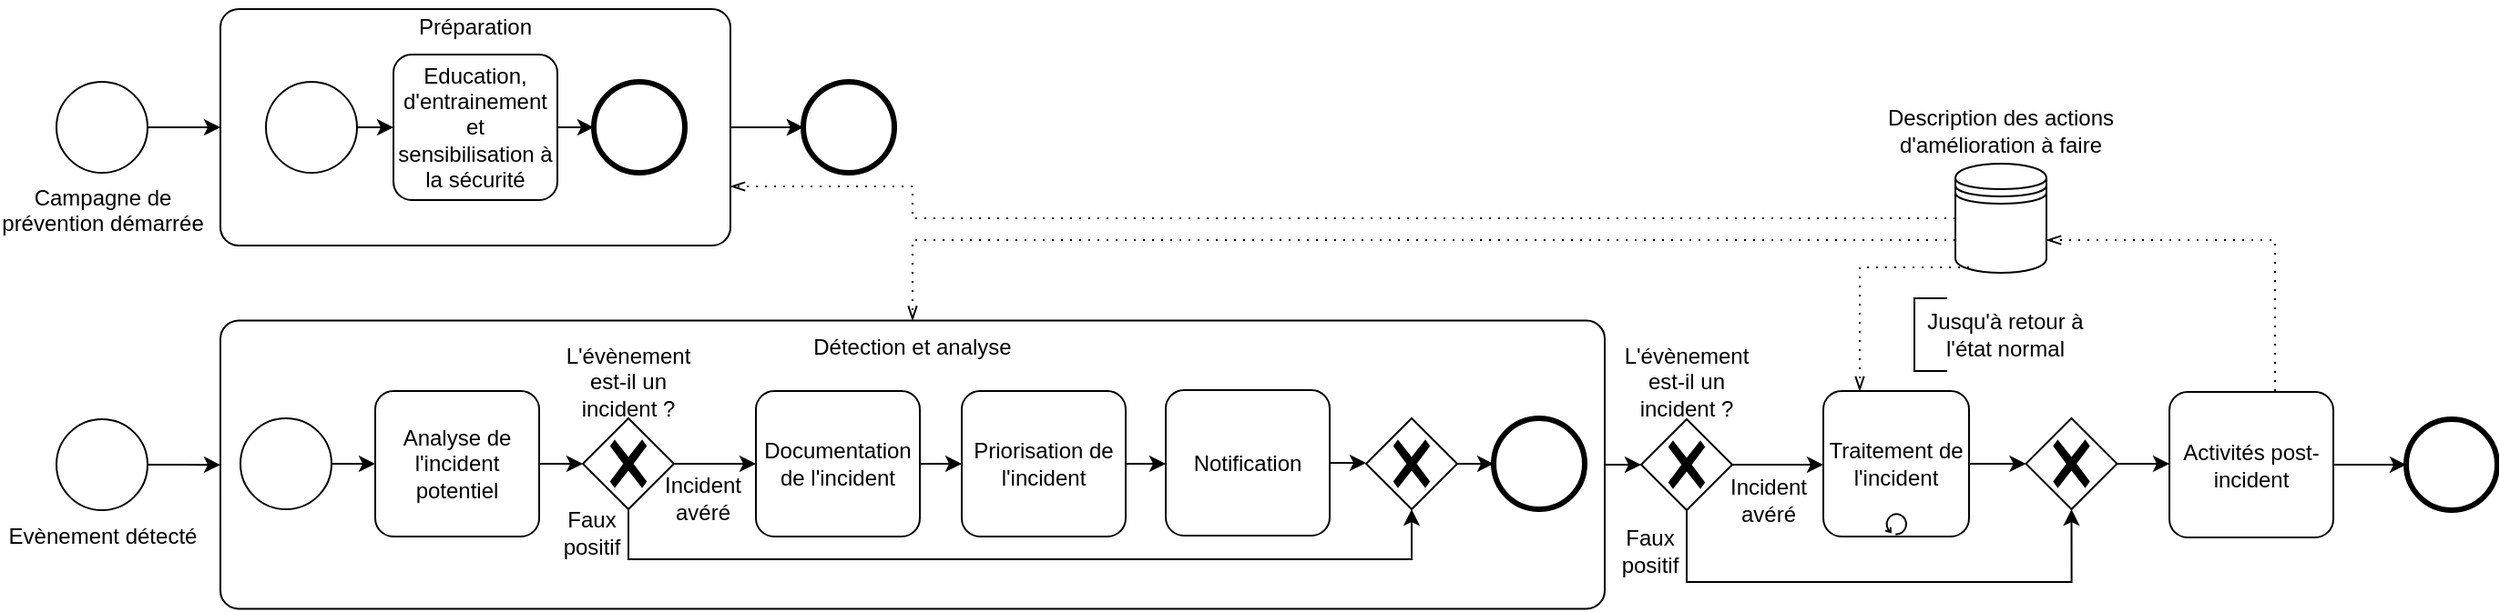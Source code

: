 <mxfile version="21.4.0" type="github">
  <diagram id="uX0c-UHxzICFUiosJeX8" name="Page-2">
    <mxGraphModel dx="1433" dy="794" grid="1" gridSize="10" guides="1" tooltips="1" connect="1" arrows="1" fold="1" page="1" pageScale="1" pageWidth="850" pageHeight="1100" math="0" shadow="0">
      <root>
        <mxCell id="0" />
        <mxCell id="1" parent="0" />
        <mxCell id="sV2OfMHCmcn57ELJpI-B-1" style="edgeStyle=orthogonalEdgeStyle;rounded=0;orthogonalLoop=1;jettySize=auto;html=1;exitX=1;exitY=0.5;exitDx=0;exitDy=0;exitPerimeter=0;entryX=0;entryY=0.5;entryDx=0;entryDy=0;entryPerimeter=0;" parent="1" source="sV2OfMHCmcn57ELJpI-B-2" target="sV2OfMHCmcn57ELJpI-B-36" edge="1">
          <mxGeometry relative="1" as="geometry" />
        </mxCell>
        <mxCell id="sV2OfMHCmcn57ELJpI-B-2" value="" style="points=[[0.25,0,0],[0.5,0,0],[0.75,0,0],[1,0.25,0],[1,0.5,0],[1,0.75,0],[0.75,1,0],[0.5,1,0],[0.25,1,0],[0,0.75,0],[0,0.5,0],[0,0.25,0]];shape=mxgraph.bpmn.task;whiteSpace=wrap;rectStyle=rounded;size=10;html=1;container=0;expand=0;collapsible=0;taskMarker=abstract;" parent="1" vertex="1">
          <mxGeometry x="400" y="516.31" width="760" height="158.38" as="geometry" />
        </mxCell>
        <mxCell id="sV2OfMHCmcn57ELJpI-B-3" style="edgeStyle=orthogonalEdgeStyle;rounded=0;orthogonalLoop=1;jettySize=auto;html=1;exitX=1;exitY=0.5;exitDx=0;exitDy=0;exitPerimeter=0;entryX=0;entryY=0.75;entryDx=0;entryDy=0;entryPerimeter=0;" parent="1" source="sV2OfMHCmcn57ELJpI-B-4" edge="1">
          <mxGeometry relative="1" as="geometry">
            <mxPoint x="400" y="595.595" as="targetPoint" />
          </mxGeometry>
        </mxCell>
        <mxCell id="sV2OfMHCmcn57ELJpI-B-4" value="Evènement détecté" style="points=[[0.145,0.145,0],[0.5,0,0],[0.855,0.145,0],[1,0.5,0],[0.855,0.855,0],[0.5,1,0],[0.145,0.855,0],[0,0.5,0]];shape=mxgraph.bpmn.event;html=1;verticalLabelPosition=bottom;labelBackgroundColor=#ffffff;verticalAlign=top;align=center;perimeter=ellipsePerimeter;outlineConnect=0;aspect=fixed;outline=standard;symbol=general;" parent="1" vertex="1">
          <mxGeometry x="310" y="570.5" width="50" height="50" as="geometry" />
        </mxCell>
        <mxCell id="U2s3MVcaqmsw1VMYz-vy-2" style="edgeStyle=orthogonalEdgeStyle;rounded=0;orthogonalLoop=1;jettySize=auto;html=1;exitX=1;exitY=0.5;exitDx=0;exitDy=0;exitPerimeter=0;entryX=0;entryY=0.5;entryDx=0;entryDy=0;entryPerimeter=0;" parent="1" source="sV2OfMHCmcn57ELJpI-B-6" target="sV2OfMHCmcn57ELJpI-B-8" edge="1">
          <mxGeometry relative="1" as="geometry" />
        </mxCell>
        <mxCell id="sV2OfMHCmcn57ELJpI-B-6" value="Campagne de&lt;br&gt;prévention démarrée" style="points=[[0.145,0.145,0],[0.5,0,0],[0.855,0.145,0],[1,0.5,0],[0.855,0.855,0],[0.5,1,0],[0.145,0.855,0],[0,0.5,0]];shape=mxgraph.bpmn.event;html=1;verticalLabelPosition=bottom;labelBackgroundColor=#ffffff;verticalAlign=top;align=center;perimeter=ellipsePerimeter;outlineConnect=0;aspect=fixed;outline=standard;symbol=general;" parent="1" vertex="1">
          <mxGeometry x="310" y="385" width="50" height="50" as="geometry" />
        </mxCell>
        <mxCell id="sV2OfMHCmcn57ELJpI-B-7" style="edgeStyle=orthogonalEdgeStyle;rounded=0;orthogonalLoop=1;jettySize=auto;html=1;exitX=1;exitY=0.5;exitDx=0;exitDy=0;exitPerimeter=0;entryX=0;entryY=0.5;entryDx=0;entryDy=0;entryPerimeter=0;" parent="1" source="sV2OfMHCmcn57ELJpI-B-8" target="sV2OfMHCmcn57ELJpI-B-14" edge="1">
          <mxGeometry relative="1" as="geometry" />
        </mxCell>
        <mxCell id="U2s3MVcaqmsw1VMYz-vy-1" value="" style="edgeStyle=orthogonalEdgeStyle;rounded=0;orthogonalLoop=1;jettySize=auto;html=1;" parent="1" source="sV2OfMHCmcn57ELJpI-B-8" target="sV2OfMHCmcn57ELJpI-B-14" edge="1">
          <mxGeometry relative="1" as="geometry" />
        </mxCell>
        <mxCell id="sV2OfMHCmcn57ELJpI-B-8" value="" style="points=[[0.25,0,0],[0.5,0,0],[0.75,0,0],[1,0.25,0],[1,0.5,0],[1,0.75,0],[0.75,1,0],[0.5,1,0],[0.25,1,0],[0,0.75,0],[0,0.5,0],[0,0.25,0]];shape=mxgraph.bpmn.task;whiteSpace=wrap;rectStyle=rounded;size=10;html=1;container=0;expand=0;collapsible=0;taskMarker=abstract;" parent="1" vertex="1">
          <mxGeometry x="400" y="345" width="280" height="130" as="geometry" />
        </mxCell>
        <mxCell id="sV2OfMHCmcn57ELJpI-B-9" style="edgeStyle=orthogonalEdgeStyle;rounded=0;orthogonalLoop=1;jettySize=auto;html=1;exitX=1;exitY=0.5;exitDx=0;exitDy=0;exitPerimeter=0;entryX=0;entryY=0.5;entryDx=0;entryDy=0;entryPerimeter=0;" parent="1" source="sV2OfMHCmcn57ELJpI-B-10" target="sV2OfMHCmcn57ELJpI-B-12" edge="1">
          <mxGeometry relative="1" as="geometry" />
        </mxCell>
        <mxCell id="sV2OfMHCmcn57ELJpI-B-10" value="" style="points=[[0.145,0.145,0],[0.5,0,0],[0.855,0.145,0],[1,0.5,0],[0.855,0.855,0],[0.5,1,0],[0.145,0.855,0],[0,0.5,0]];shape=mxgraph.bpmn.event;html=1;verticalLabelPosition=bottom;labelBackgroundColor=#ffffff;verticalAlign=top;align=center;perimeter=ellipsePerimeter;outlineConnect=0;aspect=fixed;outline=standard;symbol=general;" parent="1" vertex="1">
          <mxGeometry x="425" y="385" width="50" height="50" as="geometry" />
        </mxCell>
        <mxCell id="sV2OfMHCmcn57ELJpI-B-11" style="edgeStyle=orthogonalEdgeStyle;rounded=0;orthogonalLoop=1;jettySize=auto;html=1;exitX=1;exitY=0.5;exitDx=0;exitDy=0;exitPerimeter=0;entryX=0;entryY=0.5;entryDx=0;entryDy=0;entryPerimeter=0;" parent="1" source="sV2OfMHCmcn57ELJpI-B-12" target="sV2OfMHCmcn57ELJpI-B-13" edge="1">
          <mxGeometry relative="1" as="geometry" />
        </mxCell>
        <mxCell id="sV2OfMHCmcn57ELJpI-B-12" value="Education, d&#39;entrainement et sensibilisation à la sécurité" style="points=[[0.25,0,0],[0.5,0,0],[0.75,0,0],[1,0.25,0],[1,0.5,0],[1,0.75,0],[0.75,1,0],[0.5,1,0],[0.25,1,0],[0,0.75,0],[0,0.5,0],[0,0.25,0]];shape=mxgraph.bpmn.task;whiteSpace=wrap;rectStyle=rounded;size=10;html=1;container=1;expand=0;collapsible=0;taskMarker=abstract;" parent="1" vertex="1">
          <mxGeometry x="495" y="370" width="90" height="80" as="geometry" />
        </mxCell>
        <mxCell id="sV2OfMHCmcn57ELJpI-B-13" value="" style="points=[[0.145,0.145,0],[0.5,0,0],[0.855,0.145,0],[1,0.5,0],[0.855,0.855,0],[0.5,1,0],[0.145,0.855,0],[0,0.5,0]];shape=mxgraph.bpmn.event;html=1;verticalLabelPosition=bottom;labelBackgroundColor=#ffffff;verticalAlign=top;align=center;perimeter=ellipsePerimeter;outlineConnect=0;aspect=fixed;outline=end;symbol=terminate2;" parent="1" vertex="1">
          <mxGeometry x="605" y="385" width="50" height="50" as="geometry" />
        </mxCell>
        <mxCell id="sV2OfMHCmcn57ELJpI-B-14" value="" style="points=[[0.145,0.145,0],[0.5,0,0],[0.855,0.145,0],[1,0.5,0],[0.855,0.855,0],[0.5,1,0],[0.145,0.855,0],[0,0.5,0]];shape=mxgraph.bpmn.event;html=1;verticalLabelPosition=bottom;labelBackgroundColor=#ffffff;verticalAlign=top;align=center;perimeter=ellipsePerimeter;outlineConnect=0;aspect=fixed;outline=end;symbol=terminate2;" parent="1" vertex="1">
          <mxGeometry x="720" y="385" width="50" height="50" as="geometry" />
        </mxCell>
        <mxCell id="sV2OfMHCmcn57ELJpI-B-15" value="Préparation" style="text;html=1;strokeColor=none;fillColor=none;align=center;verticalAlign=middle;whiteSpace=wrap;rounded=0;" parent="1" vertex="1">
          <mxGeometry x="510" y="340" width="60" height="30" as="geometry" />
        </mxCell>
        <mxCell id="sV2OfMHCmcn57ELJpI-B-16" style="edgeStyle=orthogonalEdgeStyle;rounded=0;orthogonalLoop=1;jettySize=auto;html=1;exitX=1;exitY=0.5;exitDx=0;exitDy=0;exitPerimeter=0;entryX=0;entryY=0.5;entryDx=0;entryDy=0;entryPerimeter=0;" parent="1" source="sV2OfMHCmcn57ELJpI-B-17" target="sV2OfMHCmcn57ELJpI-B-29" edge="1">
          <mxGeometry relative="1" as="geometry" />
        </mxCell>
        <mxCell id="sV2OfMHCmcn57ELJpI-B-17" value="Analyse de l&#39;incident potentiel" style="points=[[0.25,0,0],[0.5,0,0],[0.75,0,0],[1,0.25,0],[1,0.5,0],[1,0.75,0],[0.75,1,0],[0.5,1,0],[0.25,1,0],[0,0.75,0],[0,0.5,0],[0,0.25,0]];shape=mxgraph.bpmn.task;whiteSpace=wrap;rectStyle=rounded;size=10;html=1;container=1;expand=0;collapsible=0;taskMarker=abstract;" parent="1" vertex="1">
          <mxGeometry x="485" y="555" width="90" height="80" as="geometry" />
        </mxCell>
        <mxCell id="sV2OfMHCmcn57ELJpI-B-18" style="edgeStyle=orthogonalEdgeStyle;rounded=0;orthogonalLoop=1;jettySize=auto;html=1;exitX=1;exitY=0.5;exitDx=0;exitDy=0;exitPerimeter=0;entryX=0;entryY=0.5;entryDx=0;entryDy=0;entryPerimeter=0;" parent="1" source="sV2OfMHCmcn57ELJpI-B-19" target="sV2OfMHCmcn57ELJpI-B-20" edge="1">
          <mxGeometry relative="1" as="geometry" />
        </mxCell>
        <mxCell id="sV2OfMHCmcn57ELJpI-B-19" value="Documentation de l&#39;incident" style="points=[[0.25,0,0],[0.5,0,0],[0.75,0,0],[1,0.25,0],[1,0.5,0],[1,0.75,0],[0.75,1,0],[0.5,1,0],[0.25,1,0],[0,0.75,0],[0,0.5,0],[0,0.25,0]];shape=mxgraph.bpmn.task;whiteSpace=wrap;rectStyle=rounded;size=10;html=1;container=1;expand=0;collapsible=0;taskMarker=abstract;" parent="1" vertex="1">
          <mxGeometry x="694" y="555" width="90" height="80" as="geometry" />
        </mxCell>
        <mxCell id="sV2OfMHCmcn57ELJpI-B-20" value="Priorisation de l&#39;incident" style="points=[[0.25,0,0],[0.5,0,0],[0.75,0,0],[1,0.25,0],[1,0.5,0],[1,0.75,0],[0.75,1,0],[0.5,1,0],[0.25,1,0],[0,0.75,0],[0,0.5,0],[0,0.25,0]];shape=mxgraph.bpmn.task;whiteSpace=wrap;rectStyle=rounded;size=10;html=1;container=1;expand=0;collapsible=0;taskMarker=abstract;" parent="1" vertex="1">
          <mxGeometry x="807" y="555" width="90" height="80" as="geometry" />
        </mxCell>
        <mxCell id="sV2OfMHCmcn57ELJpI-B-21" style="edgeStyle=orthogonalEdgeStyle;rounded=0;orthogonalLoop=1;jettySize=auto;html=1;exitX=1;exitY=0.5;exitDx=0;exitDy=0;exitPerimeter=0;entryX=0;entryY=0.5;entryDx=0;entryDy=0;entryPerimeter=0;" parent="1" source="sV2OfMHCmcn57ELJpI-B-22" target="sV2OfMHCmcn57ELJpI-B-31" edge="1">
          <mxGeometry relative="1" as="geometry" />
        </mxCell>
        <mxCell id="sV2OfMHCmcn57ELJpI-B-22" value="Notification" style="points=[[0.25,0,0],[0.5,0,0],[0.75,0,0],[1,0.25,0],[1,0.5,0],[1,0.75,0],[0.75,1,0],[0.5,1,0],[0.25,1,0],[0,0.75,0],[0,0.5,0],[0,0.25,0]];shape=mxgraph.bpmn.task;whiteSpace=wrap;rectStyle=rounded;size=10;html=1;container=1;expand=0;collapsible=0;taskMarker=abstract;" parent="1" vertex="1">
          <mxGeometry x="919" y="554.5" width="90" height="80" as="geometry" />
        </mxCell>
        <mxCell id="sV2OfMHCmcn57ELJpI-B-23" style="edgeStyle=orthogonalEdgeStyle;rounded=0;orthogonalLoop=1;jettySize=auto;html=1;exitX=1;exitY=0.5;exitDx=0;exitDy=0;exitPerimeter=0;entryX=0;entryY=0.5;entryDx=0;entryDy=0;entryPerimeter=0;" parent="1" source="sV2OfMHCmcn57ELJpI-B-20" target="sV2OfMHCmcn57ELJpI-B-22" edge="1">
          <mxGeometry relative="1" as="geometry" />
        </mxCell>
        <mxCell id="sV2OfMHCmcn57ELJpI-B-24" style="edgeStyle=orthogonalEdgeStyle;rounded=0;orthogonalLoop=1;jettySize=auto;html=1;exitX=1;exitY=0.5;exitDx=0;exitDy=0;exitPerimeter=0;entryX=0;entryY=0.5;entryDx=0;entryDy=0;entryPerimeter=0;" parent="1" source="sV2OfMHCmcn57ELJpI-B-25" target="sV2OfMHCmcn57ELJpI-B-17" edge="1">
          <mxGeometry relative="1" as="geometry" />
        </mxCell>
        <mxCell id="sV2OfMHCmcn57ELJpI-B-25" value="" style="points=[[0.145,0.145,0],[0.5,0,0],[0.855,0.145,0],[1,0.5,0],[0.855,0.855,0],[0.5,1,0],[0.145,0.855,0],[0,0.5,0]];shape=mxgraph.bpmn.event;html=1;verticalLabelPosition=bottom;labelBackgroundColor=#ffffff;verticalAlign=top;align=center;perimeter=ellipsePerimeter;outlineConnect=0;aspect=fixed;outline=standard;symbol=general;" parent="1" vertex="1">
          <mxGeometry x="411" y="570" width="50" height="50" as="geometry" />
        </mxCell>
        <mxCell id="sV2OfMHCmcn57ELJpI-B-26" value="" style="points=[[0.145,0.145,0],[0.5,0,0],[0.855,0.145,0],[1,0.5,0],[0.855,0.855,0],[0.5,1,0],[0.145,0.855,0],[0,0.5,0]];shape=mxgraph.bpmn.event;html=1;verticalLabelPosition=bottom;labelBackgroundColor=#ffffff;verticalAlign=top;align=center;perimeter=ellipsePerimeter;outlineConnect=0;aspect=fixed;outline=end;symbol=terminate2;" parent="1" vertex="1">
          <mxGeometry x="1099" y="570" width="50" height="50" as="geometry" />
        </mxCell>
        <mxCell id="sV2OfMHCmcn57ELJpI-B-27" style="edgeStyle=orthogonalEdgeStyle;rounded=0;orthogonalLoop=1;jettySize=auto;html=1;exitX=1;exitY=0.5;exitDx=0;exitDy=0;exitPerimeter=0;entryX=0;entryY=0.5;entryDx=0;entryDy=0;entryPerimeter=0;" parent="1" source="sV2OfMHCmcn57ELJpI-B-29" target="sV2OfMHCmcn57ELJpI-B-19" edge="1">
          <mxGeometry relative="1" as="geometry" />
        </mxCell>
        <mxCell id="sV2OfMHCmcn57ELJpI-B-28" style="edgeStyle=orthogonalEdgeStyle;rounded=0;orthogonalLoop=1;jettySize=auto;html=1;exitX=0.5;exitY=1;exitDx=0;exitDy=0;exitPerimeter=0;entryX=0.5;entryY=1;entryDx=0;entryDy=0;entryPerimeter=0;" parent="1" source="sV2OfMHCmcn57ELJpI-B-29" target="sV2OfMHCmcn57ELJpI-B-31" edge="1">
          <mxGeometry relative="1" as="geometry">
            <Array as="points">
              <mxPoint x="624" y="647.5" />
              <mxPoint x="1054" y="647.5" />
            </Array>
          </mxGeometry>
        </mxCell>
        <mxCell id="sV2OfMHCmcn57ELJpI-B-29" value="" style="points=[[0.25,0.25,0],[0.5,0,0],[0.75,0.25,0],[1,0.5,0],[0.75,0.75,0],[0.5,1,0],[0.25,0.75,0],[0,0.5,0]];shape=mxgraph.bpmn.gateway2;html=1;verticalLabelPosition=bottom;labelBackgroundColor=#ffffff;verticalAlign=top;align=center;perimeter=rhombusPerimeter;outlineConnect=0;outline=none;symbol=none;gwType=exclusive;" parent="1" vertex="1">
          <mxGeometry x="599" y="570" width="50" height="50" as="geometry" />
        </mxCell>
        <mxCell id="sV2OfMHCmcn57ELJpI-B-30" style="edgeStyle=orthogonalEdgeStyle;rounded=0;orthogonalLoop=1;jettySize=auto;html=1;exitX=1;exitY=0.5;exitDx=0;exitDy=0;exitPerimeter=0;" parent="1" source="sV2OfMHCmcn57ELJpI-B-31" target="sV2OfMHCmcn57ELJpI-B-26" edge="1">
          <mxGeometry relative="1" as="geometry" />
        </mxCell>
        <mxCell id="sV2OfMHCmcn57ELJpI-B-31" value="" style="points=[[0.25,0.25,0],[0.5,0,0],[0.75,0.25,0],[1,0.5,0],[0.75,0.75,0],[0.5,1,0],[0.25,0.75,0],[0,0.5,0]];shape=mxgraph.bpmn.gateway2;html=1;verticalLabelPosition=bottom;labelBackgroundColor=#ffffff;verticalAlign=top;align=center;perimeter=rhombusPerimeter;outlineConnect=0;outline=none;symbol=none;gwType=exclusive;" parent="1" vertex="1">
          <mxGeometry x="1029" y="570" width="50" height="50" as="geometry" />
        </mxCell>
        <mxCell id="sV2OfMHCmcn57ELJpI-B-32" value="Incident avéré" style="text;html=1;strokeColor=none;fillColor=none;align=center;verticalAlign=middle;whiteSpace=wrap;rounded=0;" parent="1" vertex="1">
          <mxGeometry x="635" y="598.5" width="60" height="30" as="geometry" />
        </mxCell>
        <mxCell id="sV2OfMHCmcn57ELJpI-B-33" value="Faux positif" style="text;html=1;strokeColor=none;fillColor=none;align=center;verticalAlign=middle;whiteSpace=wrap;rounded=0;" parent="1" vertex="1">
          <mxGeometry x="574" y="618" width="60" height="30" as="geometry" />
        </mxCell>
        <mxCell id="sV2OfMHCmcn57ELJpI-B-34" style="edgeStyle=orthogonalEdgeStyle;rounded=0;orthogonalLoop=1;jettySize=auto;html=1;exitX=0.5;exitY=1;exitDx=0;exitDy=0;exitPerimeter=0;entryX=0.5;entryY=1;entryDx=0;entryDy=0;entryPerimeter=0;" parent="1" source="sV2OfMHCmcn57ELJpI-B-36" target="sV2OfMHCmcn57ELJpI-B-46" edge="1">
          <mxGeometry relative="1" as="geometry">
            <Array as="points">
              <mxPoint x="1205" y="660" />
              <mxPoint x="1416" y="660" />
            </Array>
          </mxGeometry>
        </mxCell>
        <mxCell id="sV2OfMHCmcn57ELJpI-B-35" style="edgeStyle=orthogonalEdgeStyle;rounded=0;orthogonalLoop=1;jettySize=auto;html=1;exitX=1;exitY=0.5;exitDx=0;exitDy=0;exitPerimeter=0;entryX=0;entryY=0.5;entryDx=0;entryDy=0;entryPerimeter=0;" parent="1" source="sV2OfMHCmcn57ELJpI-B-36" edge="1">
          <mxGeometry relative="1" as="geometry">
            <mxPoint x="1280" y="595.5" as="targetPoint" />
          </mxGeometry>
        </mxCell>
        <mxCell id="sV2OfMHCmcn57ELJpI-B-36" value="" style="points=[[0.25,0.25,0],[0.5,0,0],[0.75,0.25,0],[1,0.5,0],[0.75,0.75,0],[0.5,1,0],[0.25,0.75,0],[0,0.5,0]];shape=mxgraph.bpmn.gateway2;html=1;verticalLabelPosition=bottom;labelBackgroundColor=#ffffff;verticalAlign=top;align=center;perimeter=rhombusPerimeter;outlineConnect=0;outline=none;symbol=none;gwType=exclusive;" parent="1" vertex="1">
          <mxGeometry x="1180" y="570.5" width="50" height="50" as="geometry" />
        </mxCell>
        <mxCell id="sV2OfMHCmcn57ELJpI-B-37" value="Détection et analyse" style="text;html=1;strokeColor=none;fillColor=none;align=center;verticalAlign=middle;whiteSpace=wrap;rounded=0;" parent="1" vertex="1">
          <mxGeometry x="720" y="516" width="120" height="29.15" as="geometry" />
        </mxCell>
        <mxCell id="sV2OfMHCmcn57ELJpI-B-38" value="Faux positif" style="text;html=1;strokeColor=none;fillColor=none;align=center;verticalAlign=middle;whiteSpace=wrap;rounded=0;" parent="1" vertex="1">
          <mxGeometry x="1155" y="627.5" width="60" height="30" as="geometry" />
        </mxCell>
        <mxCell id="sV2OfMHCmcn57ELJpI-B-39" value="Incident avéré" style="text;html=1;strokeColor=none;fillColor=none;align=center;verticalAlign=middle;whiteSpace=wrap;rounded=0;" parent="1" vertex="1">
          <mxGeometry x="1220" y="599.5" width="60" height="30" as="geometry" />
        </mxCell>
        <mxCell id="sV2OfMHCmcn57ELJpI-B-40" style="edgeStyle=orthogonalEdgeStyle;rounded=0;orthogonalLoop=1;jettySize=auto;html=1;exitX=1;exitY=0.5;exitDx=0;exitDy=0;exitPerimeter=0;entryX=0;entryY=0.5;entryDx=0;entryDy=0;entryPerimeter=0;" parent="1" source="sV2OfMHCmcn57ELJpI-B-41" target="sV2OfMHCmcn57ELJpI-B-46" edge="1">
          <mxGeometry relative="1" as="geometry" />
        </mxCell>
        <mxCell id="sV2OfMHCmcn57ELJpI-B-41" value="Traitement de l&#39;incident" style="points=[[0.25,0,0],[0.5,0,0],[0.75,0,0],[1,0.25,0],[1,0.5,0],[1,0.75,0],[0.75,1,0],[0.5,1,0],[0.25,1,0],[0,0.75,0],[0,0.5,0],[0,0.25,0]];shape=mxgraph.bpmn.task;whiteSpace=wrap;rectStyle=rounded;size=10;html=1;container=1;expand=0;collapsible=0;taskMarker=abstract;isLoopStandard=1;" parent="1" vertex="1">
          <mxGeometry x="1280" y="555" width="80" height="80" as="geometry" />
        </mxCell>
        <mxCell id="sV2OfMHCmcn57ELJpI-B-42" style="edgeStyle=orthogonalEdgeStyle;rounded=0;orthogonalLoop=1;jettySize=auto;html=1;exitX=1;exitY=0.5;exitDx=0;exitDy=0;exitPerimeter=0;entryX=0;entryY=0.5;entryDx=0;entryDy=0;entryPerimeter=0;" parent="1" source="sV2OfMHCmcn57ELJpI-B-43" target="sV2OfMHCmcn57ELJpI-B-65" edge="1">
          <mxGeometry relative="1" as="geometry">
            <mxPoint x="1540" y="595.5" as="sourcePoint" />
            <mxPoint x="1595" y="595.5" as="targetPoint" />
          </mxGeometry>
        </mxCell>
        <mxCell id="sV2OfMHCmcn57ELJpI-B-43" value="Activités post-incident" style="points=[[0.25,0,0],[0.5,0,0],[0.75,0,0],[1,0.25,0],[1,0.5,0],[1,0.75,0],[0.75,1,0],[0.5,1,0],[0.25,1,0],[0,0.75,0],[0,0.5,0],[0,0.25,0]];shape=mxgraph.bpmn.task;whiteSpace=wrap;rectStyle=rounded;size=10;html=1;container=1;expand=0;collapsible=0;taskMarker=abstract;" parent="1" vertex="1">
          <mxGeometry x="1470" y="555.5" width="90" height="80" as="geometry" />
        </mxCell>
        <mxCell id="sV2OfMHCmcn57ELJpI-B-45" style="edgeStyle=orthogonalEdgeStyle;rounded=0;orthogonalLoop=1;jettySize=auto;html=1;exitX=1;exitY=0.5;exitDx=0;exitDy=0;exitPerimeter=0;entryX=0;entryY=0.5;entryDx=0;entryDy=0;entryPerimeter=0;" parent="1" source="sV2OfMHCmcn57ELJpI-B-46" target="sV2OfMHCmcn57ELJpI-B-43" edge="1">
          <mxGeometry relative="1" as="geometry" />
        </mxCell>
        <mxCell id="sV2OfMHCmcn57ELJpI-B-46" value="" style="points=[[0.25,0.25,0],[0.5,0,0],[0.75,0.25,0],[1,0.5,0],[0.75,0.75,0],[0.5,1,0],[0.25,0.75,0],[0,0.5,0]];shape=mxgraph.bpmn.gateway2;html=1;verticalLabelPosition=bottom;labelBackgroundColor=#ffffff;verticalAlign=top;align=center;perimeter=rhombusPerimeter;outlineConnect=0;outline=none;symbol=none;gwType=exclusive;" parent="1" vertex="1">
          <mxGeometry x="1391.25" y="570" width="50" height="50" as="geometry" />
        </mxCell>
        <mxCell id="sV2OfMHCmcn57ELJpI-B-47" value="" style="group" parent="1" vertex="1" connectable="0">
          <mxGeometry x="1330" y="504" width="95" height="40" as="geometry" />
        </mxCell>
        <mxCell id="sV2OfMHCmcn57ELJpI-B-48" value="" style="shape=partialRectangle;whiteSpace=wrap;html=1;bottom=1;right=1;left=1;top=0;fillColor=none;routingCenterX=-0.5;rotation=90;" parent="sV2OfMHCmcn57ELJpI-B-47" vertex="1">
          <mxGeometry x="-11.25" y="11.25" width="40" height="17.5" as="geometry" />
        </mxCell>
        <mxCell id="sV2OfMHCmcn57ELJpI-B-49" value="Jusqu&#39;à retour à l&#39;état normal" style="text;html=1;strokeColor=none;fillColor=none;align=center;verticalAlign=middle;whiteSpace=wrap;rounded=0;" parent="sV2OfMHCmcn57ELJpI-B-47" vertex="1">
          <mxGeometry x="5" y="5" width="90" height="30" as="geometry" />
        </mxCell>
        <mxCell id="sV2OfMHCmcn57ELJpI-B-64" value="" style="shape=datastore;html=1;labelPosition=center;verticalLabelPosition=bottom;align=center;verticalAlign=top;" parent="1" vertex="1">
          <mxGeometry x="1352.5" y="430" width="50" height="60" as="geometry" />
        </mxCell>
        <mxCell id="sV2OfMHCmcn57ELJpI-B-65" value="" style="points=[[0.145,0.145,0],[0.5,0,0],[0.855,0.145,0],[1,0.5,0],[0.855,0.855,0],[0.5,1,0],[0.145,0.855,0],[0,0.5,0]];shape=mxgraph.bpmn.event;html=1;verticalLabelPosition=bottom;labelBackgroundColor=#ffffff;verticalAlign=top;align=center;perimeter=ellipsePerimeter;outlineConnect=0;aspect=fixed;outline=end;symbol=terminate2;" parent="1" vertex="1">
          <mxGeometry x="1600" y="570.5" width="50" height="50" as="geometry" />
        </mxCell>
        <mxCell id="sV2OfMHCmcn57ELJpI-B-66" value="" style="edgeStyle=elbowEdgeStyle;fontSize=12;html=1;endFill=0;startFill=0;endSize=6;startSize=6;dashed=1;dashPattern=1 4;endArrow=openThin;startArrow=none;rounded=0;entryX=1;entryY=0.7;entryDx=0;entryDy=0;exitX=0.75;exitY=0;exitDx=0;exitDy=0;exitPerimeter=0;" parent="1" source="sV2OfMHCmcn57ELJpI-B-43" target="sV2OfMHCmcn57ELJpI-B-64" edge="1">
          <mxGeometry width="160" relative="1" as="geometry">
            <mxPoint x="1130" y="480" as="sourcePoint" />
            <mxPoint x="1290" y="480" as="targetPoint" />
            <Array as="points">
              <mxPoint x="1528" y="500" />
            </Array>
          </mxGeometry>
        </mxCell>
        <mxCell id="sV2OfMHCmcn57ELJpI-B-69" value="" style="edgeStyle=elbowEdgeStyle;fontSize=12;html=1;endFill=0;startFill=0;endSize=6;startSize=6;dashed=1;dashPattern=1 4;endArrow=openThin;startArrow=none;rounded=0;exitX=0;exitY=0.5;exitDx=0;exitDy=0;entryX=1;entryY=0.75;entryDx=0;entryDy=0;entryPerimeter=0;" parent="1" source="sV2OfMHCmcn57ELJpI-B-64" target="sV2OfMHCmcn57ELJpI-B-8" edge="1">
          <mxGeometry width="160" relative="1" as="geometry">
            <mxPoint x="830" y="480" as="sourcePoint" />
            <mxPoint x="990" y="480" as="targetPoint" />
            <Array as="points">
              <mxPoint x="780" y="459" />
              <mxPoint x="540" y="460" />
            </Array>
          </mxGeometry>
        </mxCell>
        <mxCell id="sV2OfMHCmcn57ELJpI-B-70" value="" style="edgeStyle=elbowEdgeStyle;fontSize=12;html=1;endFill=0;startFill=0;endSize=6;startSize=6;dashed=1;dashPattern=1 4;endArrow=openThin;startArrow=none;rounded=0;exitX=0;exitY=0.7;exitDx=0;exitDy=0;entryX=0.5;entryY=0;entryDx=0;entryDy=0;entryPerimeter=0;" parent="1" source="sV2OfMHCmcn57ELJpI-B-64" target="sV2OfMHCmcn57ELJpI-B-2" edge="1">
          <mxGeometry width="160" relative="1" as="geometry">
            <mxPoint x="830" y="480" as="sourcePoint" />
            <mxPoint x="990" y="480" as="targetPoint" />
            <Array as="points">
              <mxPoint x="780" y="480" />
            </Array>
          </mxGeometry>
        </mxCell>
        <mxCell id="sV2OfMHCmcn57ELJpI-B-71" value="" style="edgeStyle=elbowEdgeStyle;fontSize=12;html=1;endFill=0;startFill=0;endSize=6;startSize=6;dashed=1;dashPattern=1 4;endArrow=openThin;startArrow=none;rounded=0;exitX=0.15;exitY=0.95;exitDx=0;exitDy=0;exitPerimeter=0;entryX=0.25;entryY=0;entryDx=0;entryDy=0;entryPerimeter=0;" parent="1" source="sV2OfMHCmcn57ELJpI-B-64" target="sV2OfMHCmcn57ELJpI-B-41" edge="1">
          <mxGeometry width="160" relative="1" as="geometry">
            <mxPoint x="900" y="300" as="sourcePoint" />
            <mxPoint x="1060" y="300" as="targetPoint" />
            <Array as="points">
              <mxPoint x="1300" y="500" />
              <mxPoint x="1303" y="520" />
            </Array>
          </mxGeometry>
        </mxCell>
        <mxCell id="sV2OfMHCmcn57ELJpI-B-77" value="Description des actions d&#39;amélioration à faire" style="text;html=1;strokeColor=none;fillColor=none;align=center;verticalAlign=middle;whiteSpace=wrap;rounded=0;" parent="1" vertex="1">
          <mxGeometry x="1306.25" y="397" width="142.5" height="30" as="geometry" />
        </mxCell>
        <mxCell id="Cq0mXHCnPKmDUkQ41efG-3" value="L&#39;évènement est-il un incident ?" style="text;html=1;strokeColor=none;fillColor=none;align=center;verticalAlign=middle;whiteSpace=wrap;rounded=0;" parent="1" vertex="1">
          <mxGeometry x="594" y="535" width="60" height="30" as="geometry" />
        </mxCell>
        <mxCell id="Cq0mXHCnPKmDUkQ41efG-4" value="L&#39;évènement est-il un incident ?" style="text;html=1;strokeColor=none;fillColor=none;align=center;verticalAlign=middle;whiteSpace=wrap;rounded=0;" parent="1" vertex="1">
          <mxGeometry x="1175" y="535" width="60" height="30" as="geometry" />
        </mxCell>
      </root>
    </mxGraphModel>
  </diagram>
</mxfile>
